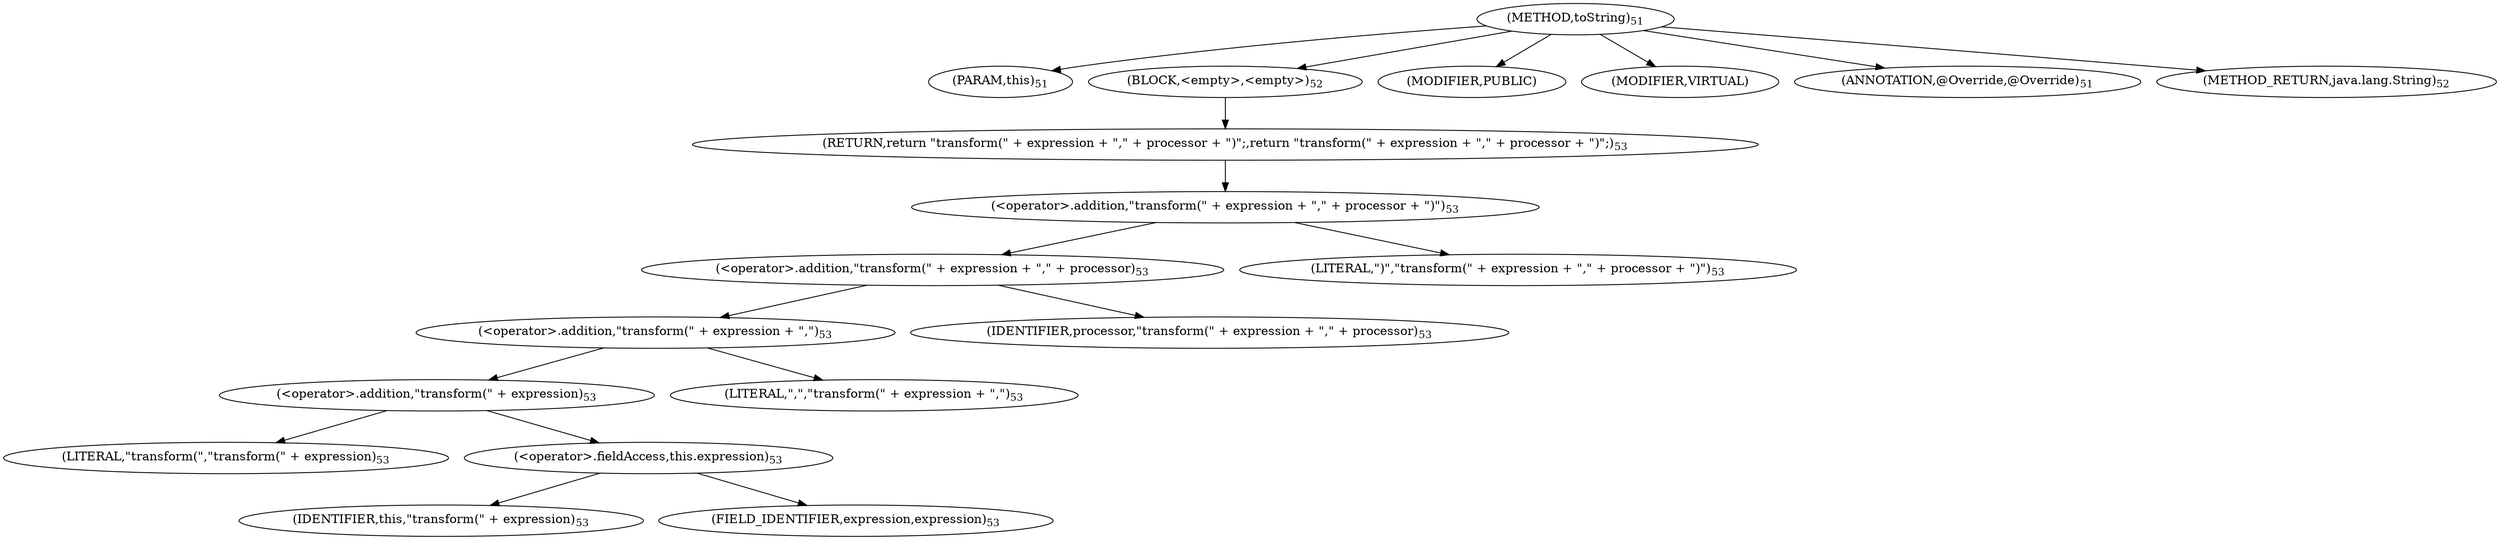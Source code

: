digraph "toString" {  
"69" [label = <(METHOD,toString)<SUB>51</SUB>> ]
"70" [label = <(PARAM,this)<SUB>51</SUB>> ]
"71" [label = <(BLOCK,&lt;empty&gt;,&lt;empty&gt;)<SUB>52</SUB>> ]
"72" [label = <(RETURN,return &quot;transform(&quot; + expression + &quot;,&quot; + processor + &quot;)&quot;;,return &quot;transform(&quot; + expression + &quot;,&quot; + processor + &quot;)&quot;;)<SUB>53</SUB>> ]
"73" [label = <(&lt;operator&gt;.addition,&quot;transform(&quot; + expression + &quot;,&quot; + processor + &quot;)&quot;)<SUB>53</SUB>> ]
"74" [label = <(&lt;operator&gt;.addition,&quot;transform(&quot; + expression + &quot;,&quot; + processor)<SUB>53</SUB>> ]
"75" [label = <(&lt;operator&gt;.addition,&quot;transform(&quot; + expression + &quot;,&quot;)<SUB>53</SUB>> ]
"76" [label = <(&lt;operator&gt;.addition,&quot;transform(&quot; + expression)<SUB>53</SUB>> ]
"77" [label = <(LITERAL,&quot;transform(&quot;,&quot;transform(&quot; + expression)<SUB>53</SUB>> ]
"78" [label = <(&lt;operator&gt;.fieldAccess,this.expression)<SUB>53</SUB>> ]
"79" [label = <(IDENTIFIER,this,&quot;transform(&quot; + expression)<SUB>53</SUB>> ]
"80" [label = <(FIELD_IDENTIFIER,expression,expression)<SUB>53</SUB>> ]
"81" [label = <(LITERAL,&quot;,&quot;,&quot;transform(&quot; + expression + &quot;,&quot;)<SUB>53</SUB>> ]
"82" [label = <(IDENTIFIER,processor,&quot;transform(&quot; + expression + &quot;,&quot; + processor)<SUB>53</SUB>> ]
"83" [label = <(LITERAL,&quot;)&quot;,&quot;transform(&quot; + expression + &quot;,&quot; + processor + &quot;)&quot;)<SUB>53</SUB>> ]
"84" [label = <(MODIFIER,PUBLIC)> ]
"85" [label = <(MODIFIER,VIRTUAL)> ]
"86" [label = <(ANNOTATION,@Override,@Override)<SUB>51</SUB>> ]
"87" [label = <(METHOD_RETURN,java.lang.String)<SUB>52</SUB>> ]
  "69" -> "70" 
  "69" -> "71" 
  "69" -> "84" 
  "69" -> "85" 
  "69" -> "86" 
  "69" -> "87" 
  "71" -> "72" 
  "72" -> "73" 
  "73" -> "74" 
  "73" -> "83" 
  "74" -> "75" 
  "74" -> "82" 
  "75" -> "76" 
  "75" -> "81" 
  "76" -> "77" 
  "76" -> "78" 
  "78" -> "79" 
  "78" -> "80" 
}
